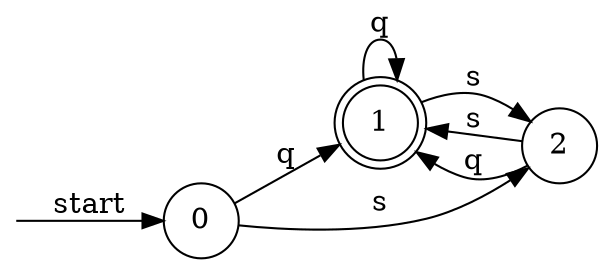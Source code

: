 digraph dfa {
    rankdir = LR;
    node [shape = circle];
    __start [style = invis, shape = point];
    __start -> "0" [ label = "start" ];
    node [shape = doublecircle]; "1"
    node [shape = circle];
    "2" -> "1" [ label = "s" ];
    "2" -> "1" [ label = "q" ];
    "1" -> "2" [ label = "s" ];
    "1" -> "1" [ label = "q" ];
    "0" -> "2" [ label = "s" ];
    "0" -> "1" [ label = "q" ];
}
